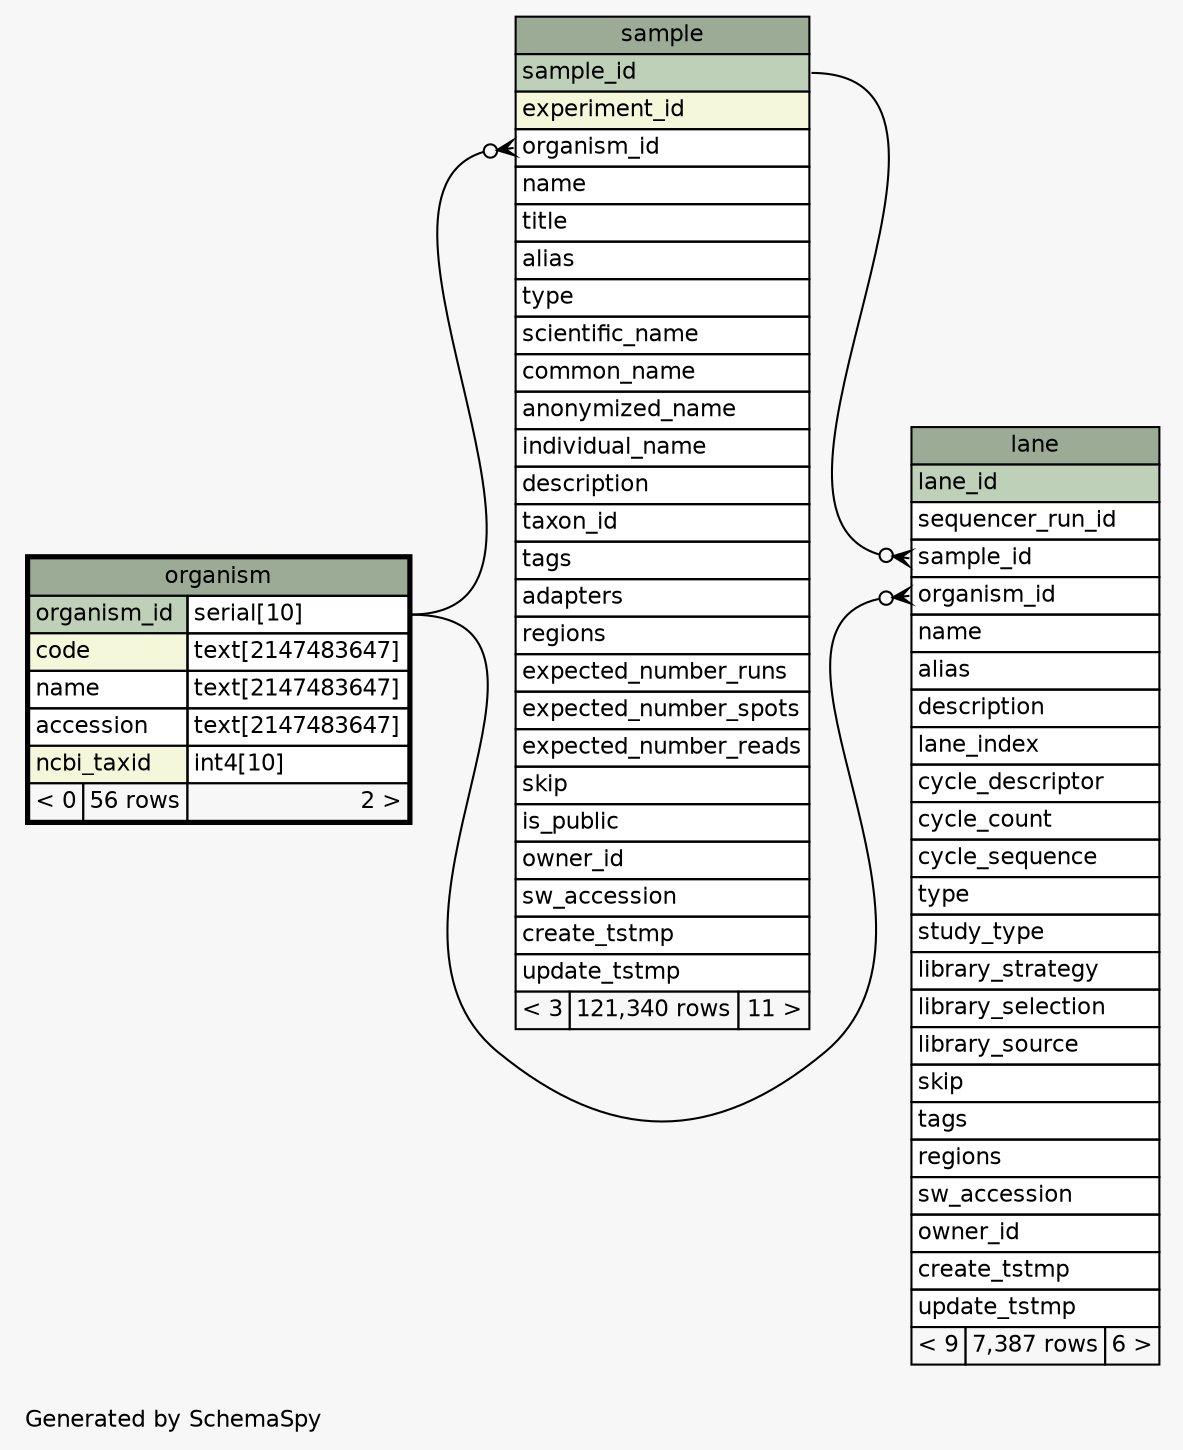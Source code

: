 // dot 2.26.3 on Linux 3.5.0-47-generic
// SchemaSpy rev 590
digraph "oneDegreeRelationshipsDiagram" {
  graph [
    rankdir="RL"
    bgcolor="#f7f7f7"
    label="\nGenerated by SchemaSpy"
    labeljust="l"
    nodesep="0.18"
    ranksep="0.46"
    fontname="Helvetica"
    fontsize="11"
  ];
  node [
    fontname="Helvetica"
    fontsize="11"
    shape="plaintext"
  ];
  edge [
    arrowsize="0.8"
  ];
  "lane":"organism_id":w -> "organism":"organism_id.type":e [arrowhead=none dir=back arrowtail=crowodot];
  "lane":"sample_id":w -> "sample":"sample_id":e [arrowhead=none dir=back arrowtail=crowodot];
  "sample":"organism_id":w -> "organism":"organism_id.type":e [arrowhead=none dir=back arrowtail=crowodot];
  "lane" [
    label=<
    <TABLE BORDER="0" CELLBORDER="1" CELLSPACING="0" BGCOLOR="#ffffff">
      <TR><TD COLSPAN="3" BGCOLOR="#9bab96" ALIGN="CENTER">lane</TD></TR>
      <TR><TD PORT="lane_id" COLSPAN="3" BGCOLOR="#bed1b8" ALIGN="LEFT">lane_id</TD></TR>
      <TR><TD PORT="sequencer_run_id" COLSPAN="3" ALIGN="LEFT">sequencer_run_id</TD></TR>
      <TR><TD PORT="sample_id" COLSPAN="3" ALIGN="LEFT">sample_id</TD></TR>
      <TR><TD PORT="organism_id" COLSPAN="3" ALIGN="LEFT">organism_id</TD></TR>
      <TR><TD PORT="name" COLSPAN="3" ALIGN="LEFT">name</TD></TR>
      <TR><TD PORT="alias" COLSPAN="3" ALIGN="LEFT">alias</TD></TR>
      <TR><TD PORT="description" COLSPAN="3" ALIGN="LEFT">description</TD></TR>
      <TR><TD PORT="lane_index" COLSPAN="3" ALIGN="LEFT">lane_index</TD></TR>
      <TR><TD PORT="cycle_descriptor" COLSPAN="3" ALIGN="LEFT">cycle_descriptor</TD></TR>
      <TR><TD PORT="cycle_count" COLSPAN="3" ALIGN="LEFT">cycle_count</TD></TR>
      <TR><TD PORT="cycle_sequence" COLSPAN="3" ALIGN="LEFT">cycle_sequence</TD></TR>
      <TR><TD PORT="type" COLSPAN="3" ALIGN="LEFT">type</TD></TR>
      <TR><TD PORT="study_type" COLSPAN="3" ALIGN="LEFT">study_type</TD></TR>
      <TR><TD PORT="library_strategy" COLSPAN="3" ALIGN="LEFT">library_strategy</TD></TR>
      <TR><TD PORT="library_selection" COLSPAN="3" ALIGN="LEFT">library_selection</TD></TR>
      <TR><TD PORT="library_source" COLSPAN="3" ALIGN="LEFT">library_source</TD></TR>
      <TR><TD PORT="skip" COLSPAN="3" ALIGN="LEFT">skip</TD></TR>
      <TR><TD PORT="tags" COLSPAN="3" ALIGN="LEFT">tags</TD></TR>
      <TR><TD PORT="regions" COLSPAN="3" ALIGN="LEFT">regions</TD></TR>
      <TR><TD PORT="sw_accession" COLSPAN="3" ALIGN="LEFT">sw_accession</TD></TR>
      <TR><TD PORT="owner_id" COLSPAN="3" ALIGN="LEFT">owner_id</TD></TR>
      <TR><TD PORT="create_tstmp" COLSPAN="3" ALIGN="LEFT">create_tstmp</TD></TR>
      <TR><TD PORT="update_tstmp" COLSPAN="3" ALIGN="LEFT">update_tstmp</TD></TR>
      <TR><TD ALIGN="LEFT" BGCOLOR="#f7f7f7">&lt; 9</TD><TD ALIGN="RIGHT" BGCOLOR="#f7f7f7">7,387 rows</TD><TD ALIGN="RIGHT" BGCOLOR="#f7f7f7">6 &gt;</TD></TR>
    </TABLE>>
    URL="lane.html"
    tooltip="lane"
  ];
  "organism" [
    label=<
    <TABLE BORDER="2" CELLBORDER="1" CELLSPACING="0" BGCOLOR="#ffffff">
      <TR><TD COLSPAN="3" BGCOLOR="#9bab96" ALIGN="CENTER">organism</TD></TR>
      <TR><TD PORT="organism_id" COLSPAN="2" BGCOLOR="#bed1b8" ALIGN="LEFT">organism_id</TD><TD PORT="organism_id.type" ALIGN="LEFT">serial[10]</TD></TR>
      <TR><TD PORT="code" COLSPAN="2" BGCOLOR="#f4f7da" ALIGN="LEFT">code</TD><TD PORT="code.type" ALIGN="LEFT">text[2147483647]</TD></TR>
      <TR><TD PORT="name" COLSPAN="2" ALIGN="LEFT">name</TD><TD PORT="name.type" ALIGN="LEFT">text[2147483647]</TD></TR>
      <TR><TD PORT="accession" COLSPAN="2" ALIGN="LEFT">accession</TD><TD PORT="accession.type" ALIGN="LEFT">text[2147483647]</TD></TR>
      <TR><TD PORT="ncbi_taxid" COLSPAN="2" BGCOLOR="#f4f7da" ALIGN="LEFT">ncbi_taxid</TD><TD PORT="ncbi_taxid.type" ALIGN="LEFT">int4[10]</TD></TR>
      <TR><TD ALIGN="LEFT" BGCOLOR="#f7f7f7">&lt; 0</TD><TD ALIGN="RIGHT" BGCOLOR="#f7f7f7">56 rows</TD><TD ALIGN="RIGHT" BGCOLOR="#f7f7f7">2 &gt;</TD></TR>
    </TABLE>>
    URL="organism.html"
    tooltip="organism"
  ];
  "sample" [
    label=<
    <TABLE BORDER="0" CELLBORDER="1" CELLSPACING="0" BGCOLOR="#ffffff">
      <TR><TD COLSPAN="3" BGCOLOR="#9bab96" ALIGN="CENTER">sample</TD></TR>
      <TR><TD PORT="sample_id" COLSPAN="3" BGCOLOR="#bed1b8" ALIGN="LEFT">sample_id</TD></TR>
      <TR><TD PORT="experiment_id" COLSPAN="3" BGCOLOR="#f4f7da" ALIGN="LEFT">experiment_id</TD></TR>
      <TR><TD PORT="organism_id" COLSPAN="3" ALIGN="LEFT">organism_id</TD></TR>
      <TR><TD PORT="name" COLSPAN="3" ALIGN="LEFT">name</TD></TR>
      <TR><TD PORT="title" COLSPAN="3" ALIGN="LEFT">title</TD></TR>
      <TR><TD PORT="alias" COLSPAN="3" ALIGN="LEFT">alias</TD></TR>
      <TR><TD PORT="type" COLSPAN="3" ALIGN="LEFT">type</TD></TR>
      <TR><TD PORT="scientific_name" COLSPAN="3" ALIGN="LEFT">scientific_name</TD></TR>
      <TR><TD PORT="common_name" COLSPAN="3" ALIGN="LEFT">common_name</TD></TR>
      <TR><TD PORT="anonymized_name" COLSPAN="3" ALIGN="LEFT">anonymized_name</TD></TR>
      <TR><TD PORT="individual_name" COLSPAN="3" ALIGN="LEFT">individual_name</TD></TR>
      <TR><TD PORT="description" COLSPAN="3" ALIGN="LEFT">description</TD></TR>
      <TR><TD PORT="taxon_id" COLSPAN="3" ALIGN="LEFT">taxon_id</TD></TR>
      <TR><TD PORT="tags" COLSPAN="3" ALIGN="LEFT">tags</TD></TR>
      <TR><TD PORT="adapters" COLSPAN="3" ALIGN="LEFT">adapters</TD></TR>
      <TR><TD PORT="regions" COLSPAN="3" ALIGN="LEFT">regions</TD></TR>
      <TR><TD PORT="expected_number_runs" COLSPAN="3" ALIGN="LEFT">expected_number_runs</TD></TR>
      <TR><TD PORT="expected_number_spots" COLSPAN="3" ALIGN="LEFT">expected_number_spots</TD></TR>
      <TR><TD PORT="expected_number_reads" COLSPAN="3" ALIGN="LEFT">expected_number_reads</TD></TR>
      <TR><TD PORT="skip" COLSPAN="3" ALIGN="LEFT">skip</TD></TR>
      <TR><TD PORT="is_public" COLSPAN="3" ALIGN="LEFT">is_public</TD></TR>
      <TR><TD PORT="owner_id" COLSPAN="3" ALIGN="LEFT">owner_id</TD></TR>
      <TR><TD PORT="sw_accession" COLSPAN="3" ALIGN="LEFT">sw_accession</TD></TR>
      <TR><TD PORT="create_tstmp" COLSPAN="3" ALIGN="LEFT">create_tstmp</TD></TR>
      <TR><TD PORT="update_tstmp" COLSPAN="3" ALIGN="LEFT">update_tstmp</TD></TR>
      <TR><TD ALIGN="LEFT" BGCOLOR="#f7f7f7">&lt; 3</TD><TD ALIGN="RIGHT" BGCOLOR="#f7f7f7">121,340 rows</TD><TD ALIGN="RIGHT" BGCOLOR="#f7f7f7">11 &gt;</TD></TR>
    </TABLE>>
    URL="sample.html"
    tooltip="sample"
  ];
}
